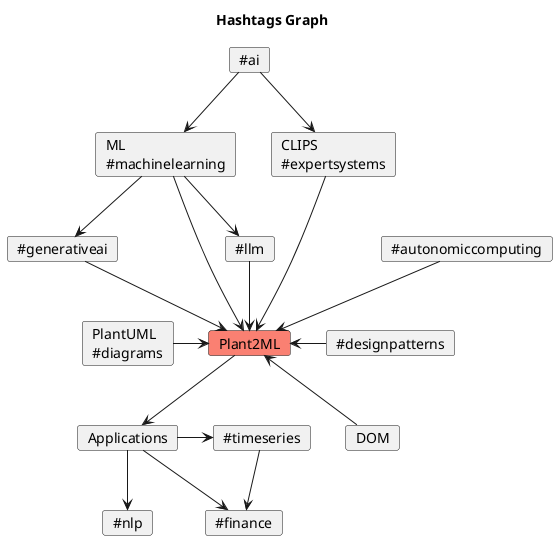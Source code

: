 @startuml

title Hashtags Graph

card "Plant2ML" as Plant2ML #salmon
card "PlantUML\n~#diagrams" as PlantUML
card "ML\n~#machinelearning" as ML
card "~#llm" as LLM
card "~#ai" as AI
card "CLIPS\n~#expertsystems" as ES
card "~#generativeai" as GenerativeAI
card Applications
card "~#timeseries" as Timeseries
card "~#nlp" as nlp
card "~#finance" as Finance
card "~#designpatterns" as DesignPatterns
card "~#autonomiccomputing" as Autonomic
card DOM

PlantUML -> Plant2ML
ML --> Plant2ML
ML --> LLM
AI --> ML
AI --> ES
ML --> GenerativeAI
GenerativeAI --> Plant2ML
Applications -> Timeseries
Timeseries --> Finance
Applications --> nlp
Plant2ML --> Applications
Plant2ML <- DesignPatterns
LLM --> Plant2ML
ES --> Plant2ML
Autonomic --> Plant2ML
Plant2ML <-- DOM
Applications --> Finance

@enduml